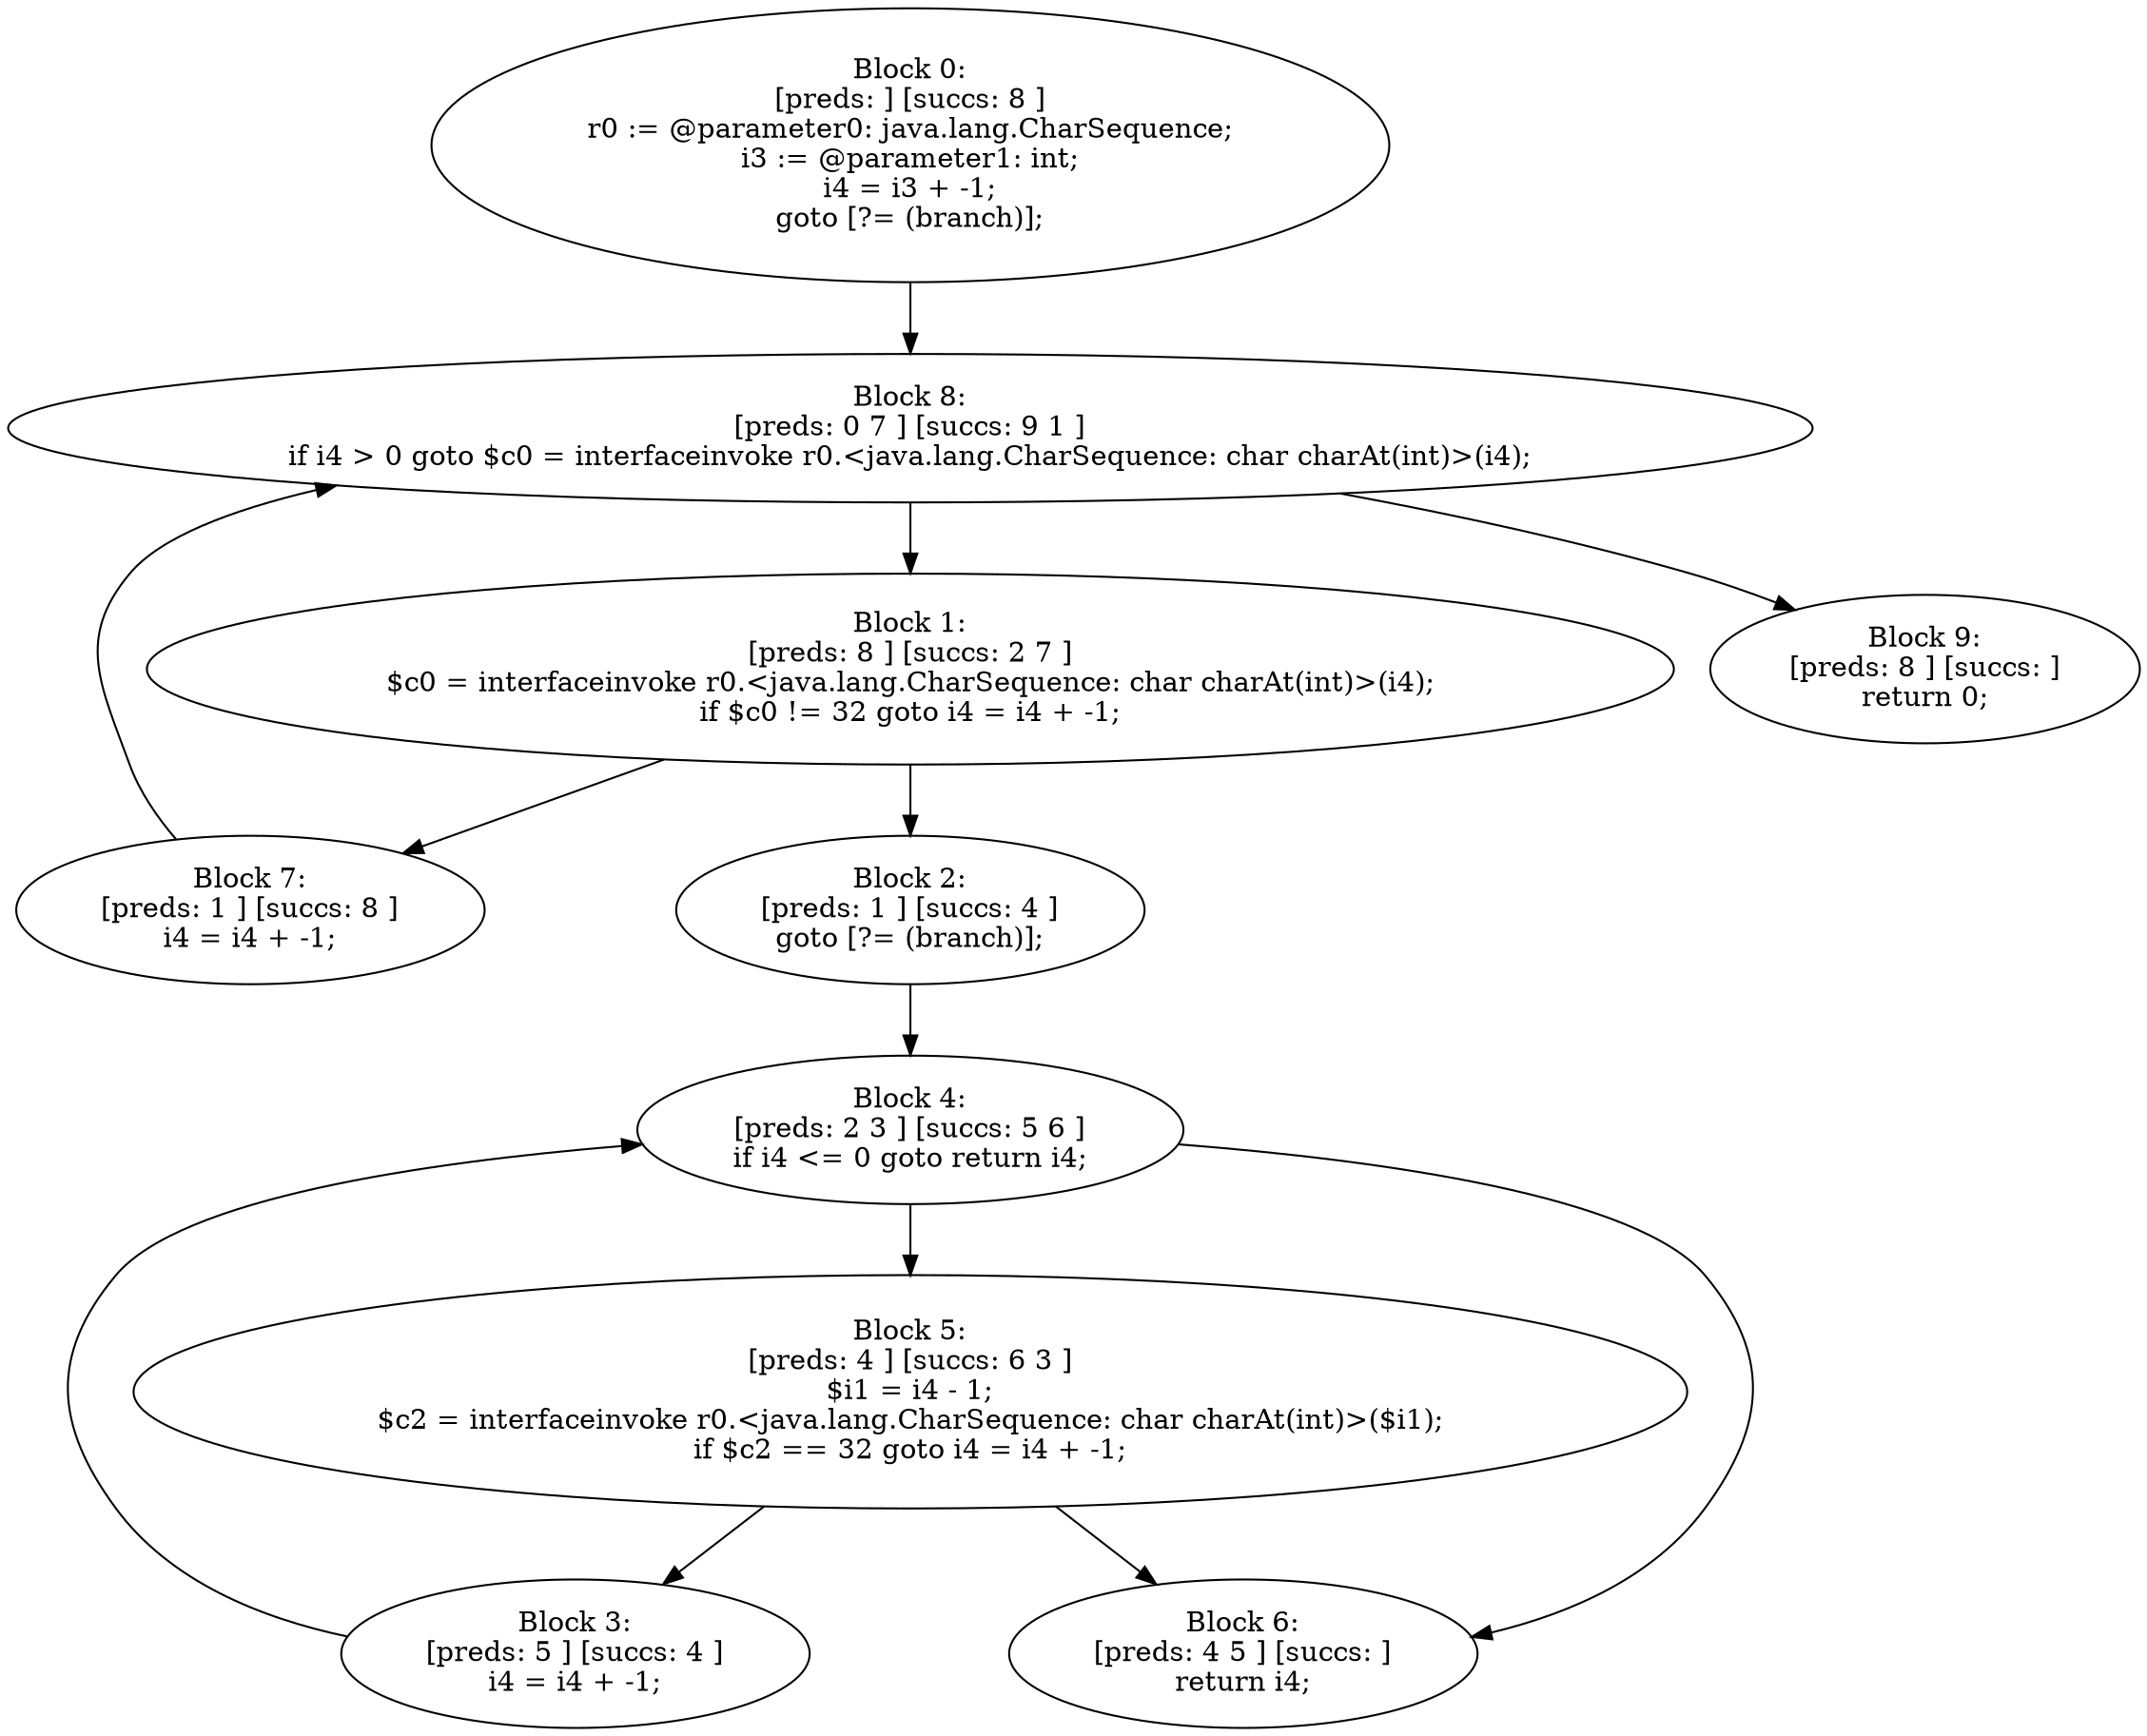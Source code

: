 digraph "unitGraph" {
    "Block 0:
[preds: ] [succs: 8 ]
r0 := @parameter0: java.lang.CharSequence;
i3 := @parameter1: int;
i4 = i3 + -1;
goto [?= (branch)];
"
    "Block 1:
[preds: 8 ] [succs: 2 7 ]
$c0 = interfaceinvoke r0.<java.lang.CharSequence: char charAt(int)>(i4);
if $c0 != 32 goto i4 = i4 + -1;
"
    "Block 2:
[preds: 1 ] [succs: 4 ]
goto [?= (branch)];
"
    "Block 3:
[preds: 5 ] [succs: 4 ]
i4 = i4 + -1;
"
    "Block 4:
[preds: 2 3 ] [succs: 5 6 ]
if i4 <= 0 goto return i4;
"
    "Block 5:
[preds: 4 ] [succs: 6 3 ]
$i1 = i4 - 1;
$c2 = interfaceinvoke r0.<java.lang.CharSequence: char charAt(int)>($i1);
if $c2 == 32 goto i4 = i4 + -1;
"
    "Block 6:
[preds: 4 5 ] [succs: ]
return i4;
"
    "Block 7:
[preds: 1 ] [succs: 8 ]
i4 = i4 + -1;
"
    "Block 8:
[preds: 0 7 ] [succs: 9 1 ]
if i4 > 0 goto $c0 = interfaceinvoke r0.<java.lang.CharSequence: char charAt(int)>(i4);
"
    "Block 9:
[preds: 8 ] [succs: ]
return 0;
"
    "Block 0:
[preds: ] [succs: 8 ]
r0 := @parameter0: java.lang.CharSequence;
i3 := @parameter1: int;
i4 = i3 + -1;
goto [?= (branch)];
"->"Block 8:
[preds: 0 7 ] [succs: 9 1 ]
if i4 > 0 goto $c0 = interfaceinvoke r0.<java.lang.CharSequence: char charAt(int)>(i4);
";
    "Block 1:
[preds: 8 ] [succs: 2 7 ]
$c0 = interfaceinvoke r0.<java.lang.CharSequence: char charAt(int)>(i4);
if $c0 != 32 goto i4 = i4 + -1;
"->"Block 2:
[preds: 1 ] [succs: 4 ]
goto [?= (branch)];
";
    "Block 1:
[preds: 8 ] [succs: 2 7 ]
$c0 = interfaceinvoke r0.<java.lang.CharSequence: char charAt(int)>(i4);
if $c0 != 32 goto i4 = i4 + -1;
"->"Block 7:
[preds: 1 ] [succs: 8 ]
i4 = i4 + -1;
";
    "Block 2:
[preds: 1 ] [succs: 4 ]
goto [?= (branch)];
"->"Block 4:
[preds: 2 3 ] [succs: 5 6 ]
if i4 <= 0 goto return i4;
";
    "Block 3:
[preds: 5 ] [succs: 4 ]
i4 = i4 + -1;
"->"Block 4:
[preds: 2 3 ] [succs: 5 6 ]
if i4 <= 0 goto return i4;
";
    "Block 4:
[preds: 2 3 ] [succs: 5 6 ]
if i4 <= 0 goto return i4;
"->"Block 5:
[preds: 4 ] [succs: 6 3 ]
$i1 = i4 - 1;
$c2 = interfaceinvoke r0.<java.lang.CharSequence: char charAt(int)>($i1);
if $c2 == 32 goto i4 = i4 + -1;
";
    "Block 4:
[preds: 2 3 ] [succs: 5 6 ]
if i4 <= 0 goto return i4;
"->"Block 6:
[preds: 4 5 ] [succs: ]
return i4;
";
    "Block 5:
[preds: 4 ] [succs: 6 3 ]
$i1 = i4 - 1;
$c2 = interfaceinvoke r0.<java.lang.CharSequence: char charAt(int)>($i1);
if $c2 == 32 goto i4 = i4 + -1;
"->"Block 6:
[preds: 4 5 ] [succs: ]
return i4;
";
    "Block 5:
[preds: 4 ] [succs: 6 3 ]
$i1 = i4 - 1;
$c2 = interfaceinvoke r0.<java.lang.CharSequence: char charAt(int)>($i1);
if $c2 == 32 goto i4 = i4 + -1;
"->"Block 3:
[preds: 5 ] [succs: 4 ]
i4 = i4 + -1;
";
    "Block 7:
[preds: 1 ] [succs: 8 ]
i4 = i4 + -1;
"->"Block 8:
[preds: 0 7 ] [succs: 9 1 ]
if i4 > 0 goto $c0 = interfaceinvoke r0.<java.lang.CharSequence: char charAt(int)>(i4);
";
    "Block 8:
[preds: 0 7 ] [succs: 9 1 ]
if i4 > 0 goto $c0 = interfaceinvoke r0.<java.lang.CharSequence: char charAt(int)>(i4);
"->"Block 9:
[preds: 8 ] [succs: ]
return 0;
";
    "Block 8:
[preds: 0 7 ] [succs: 9 1 ]
if i4 > 0 goto $c0 = interfaceinvoke r0.<java.lang.CharSequence: char charAt(int)>(i4);
"->"Block 1:
[preds: 8 ] [succs: 2 7 ]
$c0 = interfaceinvoke r0.<java.lang.CharSequence: char charAt(int)>(i4);
if $c0 != 32 goto i4 = i4 + -1;
";
}
